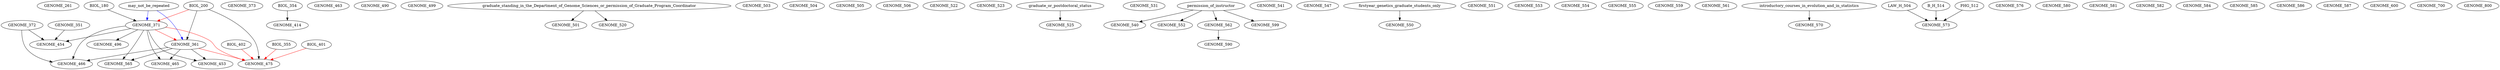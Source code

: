 digraph G {
    GENOME_261;
    GENOME_351;
    edge [color=black];
    BIOL_200 -> GENOME_361;
    edge [color=red];
    GENOME_371 -> GENOME_361;
    edge [color=blue];
    may_not_be_repeated -> GENOME_361;
    edge [color=black];
    BIOL_180 -> GENOME_371;
    edge [color=red];
    BIOL_200 -> GENOME_371;
    edge [color=blue];
    may_not_be_repeated -> GENOME_371;
    GENOME_372;
    GENOME_373;
    edge [color=black];
    BIOL_354 -> GENOME_414;
    edge [color=black];
    GENOME_361 -> GENOME_453;
    GENOME_371 -> GENOME_453;
    edge [color=black];
    GENOME_351 -> GENOME_454;
    GENOME_371 -> GENOME_454;
    GENOME_372 -> GENOME_454;
    GENOME_463;
    edge [color=black];
    GENOME_361 -> GENOME_465;
    GENOME_371 -> GENOME_465;
    edge [color=black];
    GENOME_361 -> GENOME_466;
    GENOME_371 -> GENOME_466;
    GENOME_372 -> GENOME_466;
    edge [color=black];
    BIOL_200 -> GENOME_475;
    edge [color=red];
    BIOL_355 -> GENOME_475;
    BIOL_401 -> GENOME_475;
    BIOL_402 -> GENOME_475;
    GENOME_361 -> GENOME_475;
    GENOME_371 -> GENOME_475;
    GENOME_490;
    edge [color=black];
    GENOME_371 -> GENOME_496;
    GENOME_499;
    edge [color=black];
    graduate_standing_in_the_Department_of_Genome_Sciences_or_permission_of_Graduate_Program_Coordinator -> GENOME_501;
    GENOME_503;
    GENOME_504;
    GENOME_505;
    GENOME_506;
    edge [color=black];
    graduate_standing_in_the_Department_of_Genome_Sciences_or_permission_of_Graduate_Program_Coordinator -> GENOME_520;
    GENOME_522;
    GENOME_523;
    edge [color=black];
    graduate_or_postdoctoral_status -> GENOME_525;
    GENOME_531;
    edge [color=black];
    permission_of_instructor -> GENOME_540;
    GENOME_541;
    GENOME_547;
    edge [color=black];
    firstyear_genetics_graduate_students_only -> GENOME_550;
    GENOME_551;
    edge [color=black];
    permission_of_instructor -> GENOME_552;
    GENOME_553;
    GENOME_554;
    GENOME_555;
    GENOME_559;
    GENOME_561;
    edge [color=black];
    permission_of_instructor -> GENOME_562;
    edge [color=black];
    GENOME_361 -> GENOME_565;
    GENOME_371 -> GENOME_565;
    edge [color=black];
    introductory_courses_in_evolution_and_in_statistics -> GENOME_570;
    edge [color=black];
    LAW_H_504 -> GENOME_573;
    B_H_514 -> GENOME_573;
    PHG_512 -> GENOME_573;
    GENOME_576;
    GENOME_580;
    GENOME_581;
    GENOME_582;
    GENOME_584;
    GENOME_585;
    GENOME_586;
    GENOME_587;
    edge [color=black];
    GENOME_562 -> GENOME_590;
    edge [color=black];
    permission_of_instructor -> GENOME_599;
    GENOME_600;
    GENOME_700;
    GENOME_800;
}
